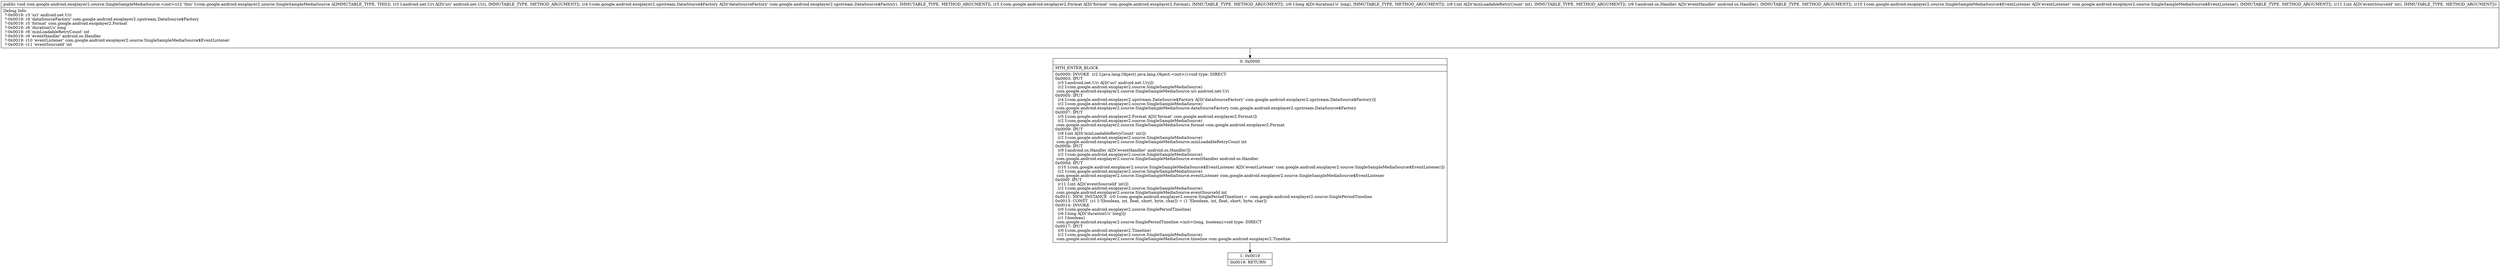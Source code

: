 digraph "CFG forcom.google.android.exoplayer2.source.SingleSampleMediaSource.\<init\>(Landroid\/net\/Uri;Lcom\/google\/android\/exoplayer2\/upstream\/DataSource$Factory;Lcom\/google\/android\/exoplayer2\/Format;JILandroid\/os\/Handler;Lcom\/google\/android\/exoplayer2\/source\/SingleSampleMediaSource$EventListener;I)V" {
Node_0 [shape=record,label="{0\:\ 0x0000|MTH_ENTER_BLOCK\l|0x0000: INVOKE  (r2 I:java.lang.Object) java.lang.Object.\<init\>():void type: DIRECT \l0x0003: IPUT  \l  (r3 I:android.net.Uri A[D('uri' android.net.Uri)])\l  (r2 I:com.google.android.exoplayer2.source.SingleSampleMediaSource)\l com.google.android.exoplayer2.source.SingleSampleMediaSource.uri android.net.Uri \l0x0005: IPUT  \l  (r4 I:com.google.android.exoplayer2.upstream.DataSource$Factory A[D('dataSourceFactory' com.google.android.exoplayer2.upstream.DataSource$Factory)])\l  (r2 I:com.google.android.exoplayer2.source.SingleSampleMediaSource)\l com.google.android.exoplayer2.source.SingleSampleMediaSource.dataSourceFactory com.google.android.exoplayer2.upstream.DataSource$Factory \l0x0007: IPUT  \l  (r5 I:com.google.android.exoplayer2.Format A[D('format' com.google.android.exoplayer2.Format)])\l  (r2 I:com.google.android.exoplayer2.source.SingleSampleMediaSource)\l com.google.android.exoplayer2.source.SingleSampleMediaSource.format com.google.android.exoplayer2.Format \l0x0009: IPUT  \l  (r8 I:int A[D('minLoadableRetryCount' int)])\l  (r2 I:com.google.android.exoplayer2.source.SingleSampleMediaSource)\l com.google.android.exoplayer2.source.SingleSampleMediaSource.minLoadableRetryCount int \l0x000b: IPUT  \l  (r9 I:android.os.Handler A[D('eventHandler' android.os.Handler)])\l  (r2 I:com.google.android.exoplayer2.source.SingleSampleMediaSource)\l com.google.android.exoplayer2.source.SingleSampleMediaSource.eventHandler android.os.Handler \l0x000d: IPUT  \l  (r10 I:com.google.android.exoplayer2.source.SingleSampleMediaSource$EventListener A[D('eventListener' com.google.android.exoplayer2.source.SingleSampleMediaSource$EventListener)])\l  (r2 I:com.google.android.exoplayer2.source.SingleSampleMediaSource)\l com.google.android.exoplayer2.source.SingleSampleMediaSource.eventListener com.google.android.exoplayer2.source.SingleSampleMediaSource$EventListener \l0x000f: IPUT  \l  (r11 I:int A[D('eventSourceId' int)])\l  (r2 I:com.google.android.exoplayer2.source.SingleSampleMediaSource)\l com.google.android.exoplayer2.source.SingleSampleMediaSource.eventSourceId int \l0x0011: NEW_INSTANCE  (r0 I:com.google.android.exoplayer2.source.SinglePeriodTimeline) =  com.google.android.exoplayer2.source.SinglePeriodTimeline \l0x0013: CONST  (r1 I:?[boolean, int, float, short, byte, char]) = (1 ?[boolean, int, float, short, byte, char]) \l0x0014: INVOKE  \l  (r0 I:com.google.android.exoplayer2.source.SinglePeriodTimeline)\l  (r6 I:long A[D('durationUs' long)])\l  (r1 I:boolean)\l com.google.android.exoplayer2.source.SinglePeriodTimeline.\<init\>(long, boolean):void type: DIRECT \l0x0017: IPUT  \l  (r0 I:com.google.android.exoplayer2.Timeline)\l  (r2 I:com.google.android.exoplayer2.source.SingleSampleMediaSource)\l com.google.android.exoplayer2.source.SingleSampleMediaSource.timeline com.google.android.exoplayer2.Timeline \l}"];
Node_1 [shape=record,label="{1\:\ 0x0019|0x0019: RETURN   \l}"];
MethodNode[shape=record,label="{public void com.google.android.exoplayer2.source.SingleSampleMediaSource.\<init\>((r2 'this' I:com.google.android.exoplayer2.source.SingleSampleMediaSource A[IMMUTABLE_TYPE, THIS]), (r3 I:android.net.Uri A[D('uri' android.net.Uri), IMMUTABLE_TYPE, METHOD_ARGUMENT]), (r4 I:com.google.android.exoplayer2.upstream.DataSource$Factory A[D('dataSourceFactory' com.google.android.exoplayer2.upstream.DataSource$Factory), IMMUTABLE_TYPE, METHOD_ARGUMENT]), (r5 I:com.google.android.exoplayer2.Format A[D('format' com.google.android.exoplayer2.Format), IMMUTABLE_TYPE, METHOD_ARGUMENT]), (r6 I:long A[D('durationUs' long), IMMUTABLE_TYPE, METHOD_ARGUMENT]), (r8 I:int A[D('minLoadableRetryCount' int), IMMUTABLE_TYPE, METHOD_ARGUMENT]), (r9 I:android.os.Handler A[D('eventHandler' android.os.Handler), IMMUTABLE_TYPE, METHOD_ARGUMENT]), (r10 I:com.google.android.exoplayer2.source.SingleSampleMediaSource$EventListener A[D('eventListener' com.google.android.exoplayer2.source.SingleSampleMediaSource$EventListener), IMMUTABLE_TYPE, METHOD_ARGUMENT]), (r11 I:int A[D('eventSourceId' int), IMMUTABLE_TYPE, METHOD_ARGUMENT]))  | Debug Info:\l  ?\-0x0019: r3 'uri' android.net.Uri\l  ?\-0x0019: r4 'dataSourceFactory' com.google.android.exoplayer2.upstream.DataSource$Factory\l  ?\-0x0019: r5 'format' com.google.android.exoplayer2.Format\l  ?\-0x0019: r6 'durationUs' long\l  ?\-0x0019: r8 'minLoadableRetryCount' int\l  ?\-0x0019: r9 'eventHandler' android.os.Handler\l  ?\-0x0019: r10 'eventListener' com.google.android.exoplayer2.source.SingleSampleMediaSource$EventListener\l  ?\-0x0019: r11 'eventSourceId' int\l}"];
MethodNode -> Node_0;
Node_0 -> Node_1;
}

